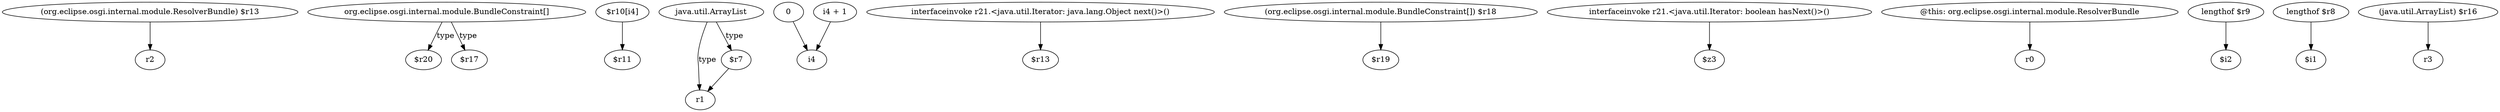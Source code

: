 digraph g {
0[label="(org.eclipse.osgi.internal.module.ResolverBundle) $r13"]
1[label="r2"]
0->1[label=""]
2[label="org.eclipse.osgi.internal.module.BundleConstraint[]"]
3[label="$r20"]
2->3[label="type"]
4[label="$r10[i4]"]
5[label="$r11"]
4->5[label=""]
6[label="java.util.ArrayList"]
7[label="r1"]
6->7[label="type"]
8[label="0"]
9[label="i4"]
8->9[label=""]
10[label="i4 + 1"]
10->9[label=""]
11[label="interfaceinvoke r21.<java.util.Iterator: java.lang.Object next()>()"]
12[label="$r13"]
11->12[label=""]
13[label="$r17"]
2->13[label="type"]
14[label="(org.eclipse.osgi.internal.module.BundleConstraint[]) $r18"]
15[label="$r19"]
14->15[label=""]
16[label="interfaceinvoke r21.<java.util.Iterator: boolean hasNext()>()"]
17[label="$z3"]
16->17[label=""]
18[label="@this: org.eclipse.osgi.internal.module.ResolverBundle"]
19[label="r0"]
18->19[label=""]
20[label="$r7"]
6->20[label="type"]
20->7[label=""]
21[label="lengthof $r9"]
22[label="$i2"]
21->22[label=""]
23[label="lengthof $r8"]
24[label="$i1"]
23->24[label=""]
25[label="(java.util.ArrayList) $r16"]
26[label="r3"]
25->26[label=""]
}